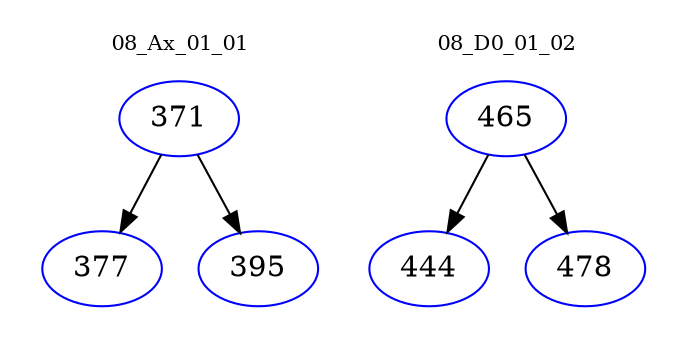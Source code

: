 digraph{
subgraph cluster_0 {
color = white
label = "08_Ax_01_01";
fontsize=10;
T0_371 [label="371", color="blue"]
T0_371 -> T0_377 [color="black"]
T0_377 [label="377", color="blue"]
T0_371 -> T0_395 [color="black"]
T0_395 [label="395", color="blue"]
}
subgraph cluster_1 {
color = white
label = "08_D0_01_02";
fontsize=10;
T1_465 [label="465", color="blue"]
T1_465 -> T1_444 [color="black"]
T1_444 [label="444", color="blue"]
T1_465 -> T1_478 [color="black"]
T1_478 [label="478", color="blue"]
}
}
